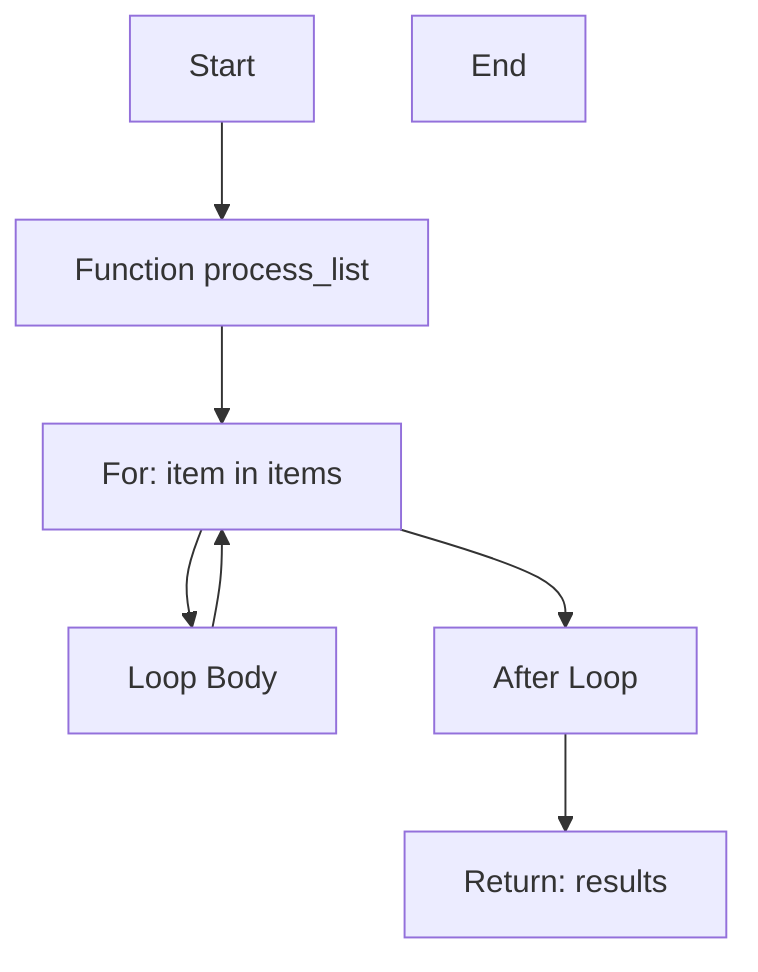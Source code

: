 flowchart TD
Start["Start"]
node1["Function process_list"]
Start --> node1
node2["For: item in items"]
node1 --> node2
node3["Loop Body"]
node2 --> node3
node4["After Loop"]
node3 --> node2
node2 --> node4
node5["Return: results"]
node4 --> node5
End["End"]